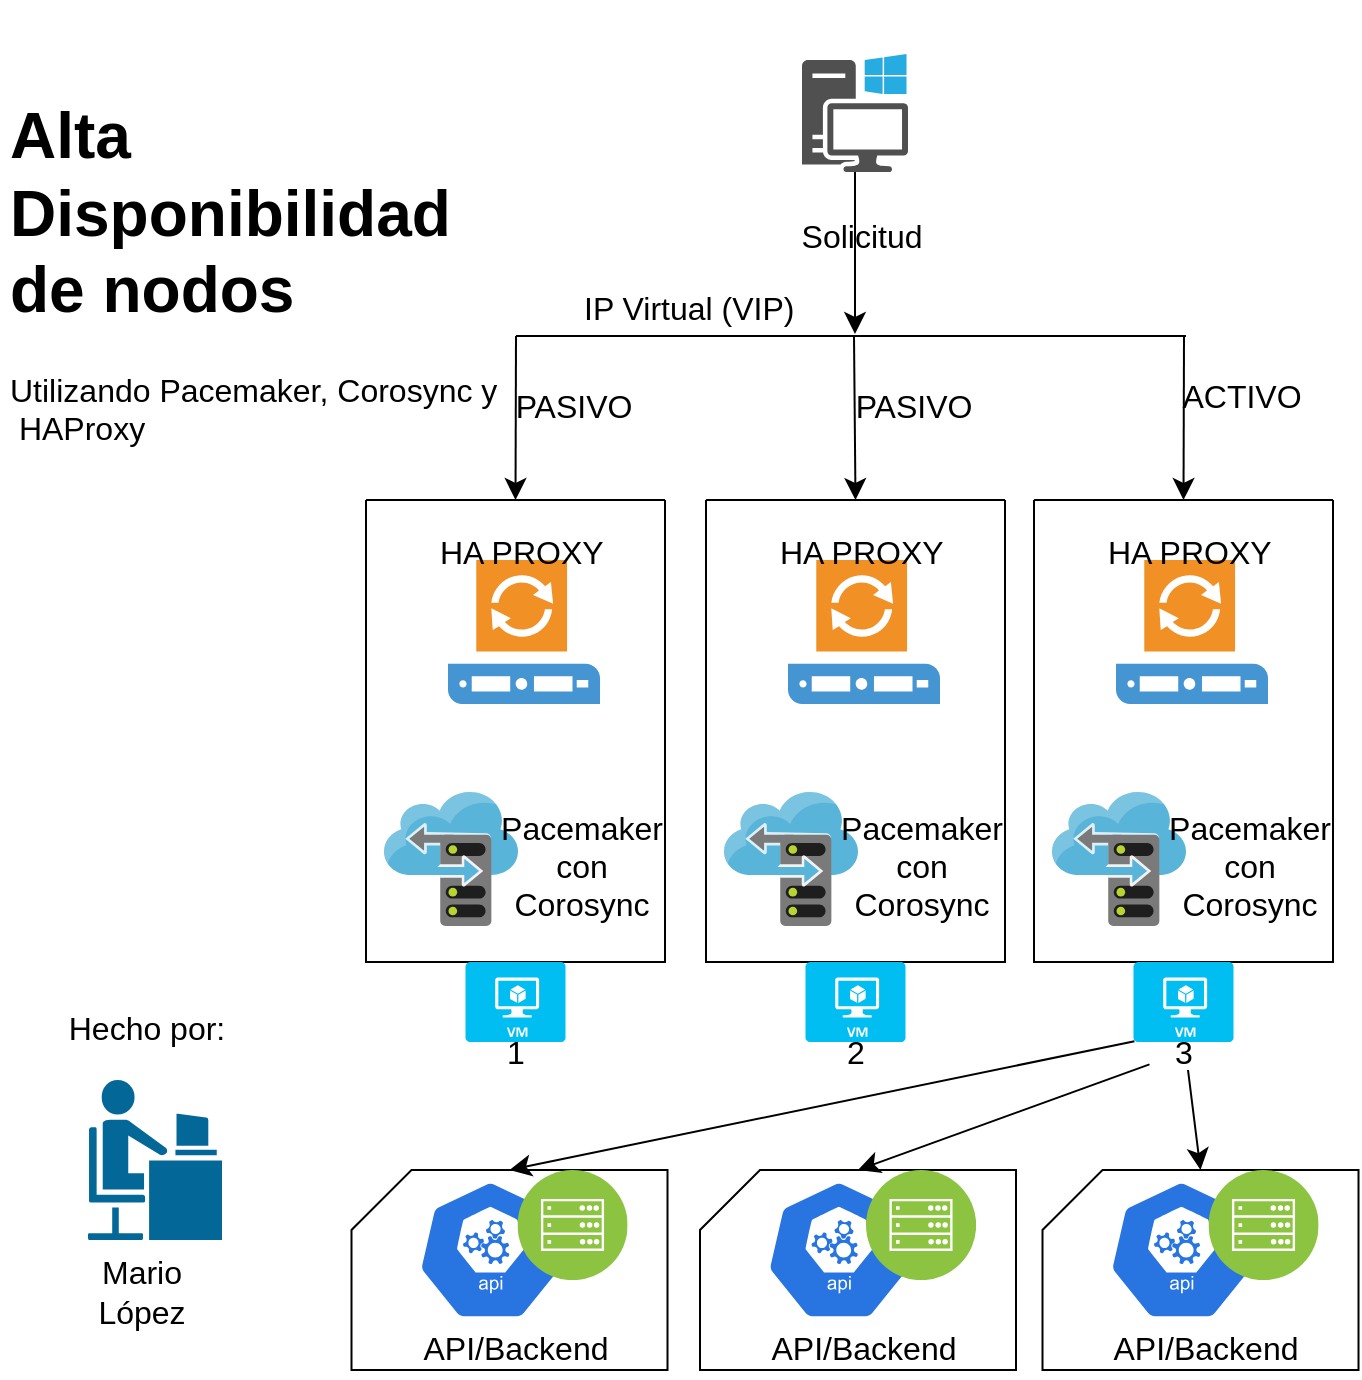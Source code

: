 <mxfile version="22.1.5" type="github">
  <diagram name="Page-1" id="j9gYifb2dknYmhebRNGi">
    <mxGraphModel dx="1864" dy="1267" grid="0" gridSize="10" guides="1" tooltips="1" connect="1" arrows="1" fold="1" page="0" pageScale="1" pageWidth="850" pageHeight="1100" math="0" shadow="0">
      <root>
        <mxCell id="0" />
        <mxCell id="1" parent="0" />
        <mxCell id="reVIk_PqN9V_czvuLYGr-11" style="edgeStyle=none;curved=1;rounded=0;orthogonalLoop=1;jettySize=auto;html=1;fontSize=12;startSize=8;endSize=8;" edge="1" parent="1" source="reVIk_PqN9V_czvuLYGr-1">
          <mxGeometry relative="1" as="geometry">
            <mxPoint x="142.5" y="56" as="targetPoint" />
          </mxGeometry>
        </mxCell>
        <mxCell id="reVIk_PqN9V_czvuLYGr-1" value="" style="sketch=0;pointerEvents=1;shadow=0;dashed=0;html=1;strokeColor=none;fillColor=#505050;labelPosition=center;verticalLabelPosition=bottom;verticalAlign=top;outlineConnect=0;align=center;shape=mxgraph.office.devices.workstation_pc;fontSize=16;" vertex="1" parent="1">
          <mxGeometry x="116" y="-84" width="53" height="59" as="geometry" />
        </mxCell>
        <mxCell id="reVIk_PqN9V_czvuLYGr-3" value="" style="swimlane;startSize=0;fontSize=16;" vertex="1" parent="1">
          <mxGeometry x="68" y="139" width="149.5" height="231" as="geometry" />
        </mxCell>
        <mxCell id="reVIk_PqN9V_czvuLYGr-4" value="" style="shadow=0;dashed=0;html=1;strokeColor=none;fillColor=#4495D1;labelPosition=center;verticalLabelPosition=bottom;verticalAlign=top;align=center;outlineConnect=0;shape=mxgraph.veeam.proxy_server;fontSize=16;" vertex="1" parent="reVIk_PqN9V_czvuLYGr-3">
          <mxGeometry x="41" y="30" width="76" height="72" as="geometry" />
        </mxCell>
        <mxCell id="reVIk_PqN9V_czvuLYGr-6" value="HA PROXY" style="text;strokeColor=none;fillColor=none;align=left;verticalAlign=middle;spacingLeft=4;spacingRight=4;overflow=hidden;points=[[0,0.5],[1,0.5]];portConstraint=eastwest;rotatable=0;whiteSpace=wrap;html=1;fontSize=16;" vertex="1" parent="reVIk_PqN9V_czvuLYGr-3">
          <mxGeometry x="30.5" y="11" width="97" height="30" as="geometry" />
        </mxCell>
        <mxCell id="reVIk_PqN9V_czvuLYGr-14" value="" style="image;sketch=0;aspect=fixed;html=1;points=[];align=center;fontSize=12;image=img/lib/mscae/Storage_sync_service.svg;" vertex="1" parent="reVIk_PqN9V_czvuLYGr-3">
          <mxGeometry x="9" y="146" width="67" height="67" as="geometry" />
        </mxCell>
        <mxCell id="reVIk_PqN9V_czvuLYGr-15" value="Pacemaker con Corosync" style="text;html=1;strokeColor=none;fillColor=none;align=center;verticalAlign=middle;whiteSpace=wrap;rounded=0;fontSize=16;" vertex="1" parent="reVIk_PqN9V_czvuLYGr-3">
          <mxGeometry x="78" y="168" width="60" height="30" as="geometry" />
        </mxCell>
        <mxCell id="reVIk_PqN9V_czvuLYGr-16" style="edgeStyle=none;curved=1;rounded=0;orthogonalLoop=1;jettySize=auto;html=1;exitX=0.25;exitY=1;exitDx=0;exitDy=0;fontSize=12;startSize=8;endSize=8;" edge="1" parent="reVIk_PqN9V_czvuLYGr-3" source="reVIk_PqN9V_czvuLYGr-15" target="reVIk_PqN9V_czvuLYGr-15">
          <mxGeometry relative="1" as="geometry" />
        </mxCell>
        <mxCell id="reVIk_PqN9V_czvuLYGr-5" value="" style="shape=image;verticalLabelPosition=bottom;labelBackgroundColor=default;verticalAlign=top;aspect=fixed;imageAspect=0;image=https://www.linuxpcfix.com/wp-content/uploads/2015/06/ha_cluster.png;" vertex="1" parent="1">
          <mxGeometry x="231.74" y="-111" width="148.01" height="146" as="geometry" />
        </mxCell>
        <mxCell id="reVIk_PqN9V_czvuLYGr-8" value="IP Virtual (VIP)" style="text;strokeColor=none;fillColor=none;align=left;verticalAlign=middle;spacingLeft=4;spacingRight=4;overflow=hidden;points=[[0,0.5],[1,0.5]];portConstraint=eastwest;rotatable=0;whiteSpace=wrap;html=1;fontSize=16;" vertex="1" parent="1">
          <mxGeometry x="1" y="28" width="122" height="30" as="geometry" />
        </mxCell>
        <mxCell id="reVIk_PqN9V_czvuLYGr-9" value="Solicitud" style="text;html=1;strokeColor=none;fillColor=none;align=center;verticalAlign=middle;whiteSpace=wrap;rounded=0;fontSize=16;" vertex="1" parent="1">
          <mxGeometry x="116" y="-3" width="60" height="19" as="geometry" />
        </mxCell>
        <mxCell id="reVIk_PqN9V_czvuLYGr-12" value="" style="endArrow=none;html=1;rounded=0;fontSize=12;startSize=8;endSize=8;curved=1;" edge="1" parent="1">
          <mxGeometry width="50" height="50" relative="1" as="geometry">
            <mxPoint x="-27" y="57" as="sourcePoint" />
            <mxPoint x="308" y="57" as="targetPoint" />
          </mxGeometry>
        </mxCell>
        <mxCell id="reVIk_PqN9V_czvuLYGr-13" value="" style="endArrow=classic;html=1;rounded=0;fontSize=12;startSize=8;endSize=8;curved=1;entryX=0.5;entryY=0;entryDx=0;entryDy=0;" edge="1" parent="1" target="reVIk_PqN9V_czvuLYGr-3">
          <mxGeometry width="50" height="50" relative="1" as="geometry">
            <mxPoint x="142" y="57" as="sourcePoint" />
            <mxPoint x="85" y="175" as="targetPoint" />
          </mxGeometry>
        </mxCell>
        <mxCell id="reVIk_PqN9V_czvuLYGr-24" value="" style="swimlane;startSize=0;fontSize=16;" vertex="1" parent="1">
          <mxGeometry x="232" y="139" width="149.5" height="231" as="geometry" />
        </mxCell>
        <mxCell id="reVIk_PqN9V_czvuLYGr-25" value="" style="shadow=0;dashed=0;html=1;strokeColor=none;fillColor=#4495D1;labelPosition=center;verticalLabelPosition=bottom;verticalAlign=top;align=center;outlineConnect=0;shape=mxgraph.veeam.proxy_server;fontSize=16;" vertex="1" parent="reVIk_PqN9V_czvuLYGr-24">
          <mxGeometry x="41" y="30" width="76" height="72" as="geometry" />
        </mxCell>
        <mxCell id="reVIk_PqN9V_czvuLYGr-26" value="HA PROXY" style="text;strokeColor=none;fillColor=none;align=left;verticalAlign=middle;spacingLeft=4;spacingRight=4;overflow=hidden;points=[[0,0.5],[1,0.5]];portConstraint=eastwest;rotatable=0;whiteSpace=wrap;html=1;fontSize=16;" vertex="1" parent="reVIk_PqN9V_czvuLYGr-24">
          <mxGeometry x="30.5" y="11" width="97" height="30" as="geometry" />
        </mxCell>
        <mxCell id="reVIk_PqN9V_czvuLYGr-27" value="" style="image;sketch=0;aspect=fixed;html=1;points=[];align=center;fontSize=12;image=img/lib/mscae/Storage_sync_service.svg;" vertex="1" parent="reVIk_PqN9V_czvuLYGr-24">
          <mxGeometry x="9" y="146" width="67" height="67" as="geometry" />
        </mxCell>
        <mxCell id="reVIk_PqN9V_czvuLYGr-28" value="Pacemaker con Corosync" style="text;html=1;strokeColor=none;fillColor=none;align=center;verticalAlign=middle;whiteSpace=wrap;rounded=0;fontSize=16;" vertex="1" parent="reVIk_PqN9V_czvuLYGr-24">
          <mxGeometry x="78" y="168" width="60" height="30" as="geometry" />
        </mxCell>
        <mxCell id="reVIk_PqN9V_czvuLYGr-29" style="edgeStyle=none;curved=1;rounded=0;orthogonalLoop=1;jettySize=auto;html=1;exitX=0.25;exitY=1;exitDx=0;exitDy=0;fontSize=12;startSize=8;endSize=8;" edge="1" parent="reVIk_PqN9V_czvuLYGr-24" source="reVIk_PqN9V_czvuLYGr-28" target="reVIk_PqN9V_czvuLYGr-28">
          <mxGeometry relative="1" as="geometry" />
        </mxCell>
        <mxCell id="reVIk_PqN9V_czvuLYGr-30" value="" style="swimlane;startSize=0;fontSize=16;" vertex="1" parent="1">
          <mxGeometry x="-102" y="139" width="149.5" height="231" as="geometry" />
        </mxCell>
        <mxCell id="reVIk_PqN9V_czvuLYGr-31" value="" style="shadow=0;dashed=0;html=1;strokeColor=none;fillColor=#4495D1;labelPosition=center;verticalLabelPosition=bottom;verticalAlign=top;align=center;outlineConnect=0;shape=mxgraph.veeam.proxy_server;fontSize=16;" vertex="1" parent="reVIk_PqN9V_czvuLYGr-30">
          <mxGeometry x="41" y="30" width="76" height="72" as="geometry" />
        </mxCell>
        <mxCell id="reVIk_PqN9V_czvuLYGr-32" value="HA PROXY" style="text;strokeColor=none;fillColor=none;align=left;verticalAlign=middle;spacingLeft=4;spacingRight=4;overflow=hidden;points=[[0,0.5],[1,0.5]];portConstraint=eastwest;rotatable=0;whiteSpace=wrap;html=1;fontSize=16;" vertex="1" parent="reVIk_PqN9V_czvuLYGr-30">
          <mxGeometry x="30.5" y="11" width="97" height="30" as="geometry" />
        </mxCell>
        <mxCell id="reVIk_PqN9V_czvuLYGr-33" value="" style="image;sketch=0;aspect=fixed;html=1;points=[];align=center;fontSize=12;image=img/lib/mscae/Storage_sync_service.svg;" vertex="1" parent="reVIk_PqN9V_czvuLYGr-30">
          <mxGeometry x="9" y="146" width="67" height="67" as="geometry" />
        </mxCell>
        <mxCell id="reVIk_PqN9V_czvuLYGr-34" value="Pacemaker con Corosync" style="text;html=1;strokeColor=none;fillColor=none;align=center;verticalAlign=middle;whiteSpace=wrap;rounded=0;fontSize=16;" vertex="1" parent="reVIk_PqN9V_czvuLYGr-30">
          <mxGeometry x="78" y="168" width="60" height="30" as="geometry" />
        </mxCell>
        <mxCell id="reVIk_PqN9V_czvuLYGr-35" style="edgeStyle=none;curved=1;rounded=0;orthogonalLoop=1;jettySize=auto;html=1;exitX=0.25;exitY=1;exitDx=0;exitDy=0;fontSize=12;startSize=8;endSize=8;" edge="1" parent="reVIk_PqN9V_czvuLYGr-30" source="reVIk_PqN9V_czvuLYGr-34" target="reVIk_PqN9V_czvuLYGr-34">
          <mxGeometry relative="1" as="geometry" />
        </mxCell>
        <mxCell id="reVIk_PqN9V_czvuLYGr-36" value="" style="endArrow=classic;html=1;rounded=0;fontSize=12;startSize=8;endSize=8;curved=1;entryX=0.5;entryY=0;entryDx=0;entryDy=0;" edge="1" parent="1" target="reVIk_PqN9V_czvuLYGr-30">
          <mxGeometry width="50" height="50" relative="1" as="geometry">
            <mxPoint x="-27" y="57" as="sourcePoint" />
            <mxPoint x="-78" y="71" as="targetPoint" />
          </mxGeometry>
        </mxCell>
        <mxCell id="reVIk_PqN9V_czvuLYGr-37" value="" style="endArrow=classic;html=1;rounded=0;fontSize=12;startSize=8;endSize=8;curved=1;entryX=0.5;entryY=0;entryDx=0;entryDy=0;" edge="1" parent="1" target="reVIk_PqN9V_czvuLYGr-24">
          <mxGeometry width="50" height="50" relative="1" as="geometry">
            <mxPoint x="307" y="57" as="sourcePoint" />
            <mxPoint x="302" y="45" as="targetPoint" />
          </mxGeometry>
        </mxCell>
        <mxCell id="reVIk_PqN9V_czvuLYGr-38" value="ACTIVO" style="text;html=1;strokeColor=none;fillColor=none;align=center;verticalAlign=middle;whiteSpace=wrap;rounded=0;fontSize=16;" vertex="1" parent="1">
          <mxGeometry x="306" y="72" width="60" height="30" as="geometry" />
        </mxCell>
        <mxCell id="reVIk_PqN9V_czvuLYGr-45" value="PASIVO" style="text;html=1;strokeColor=none;fillColor=none;align=center;verticalAlign=middle;whiteSpace=wrap;rounded=0;fontSize=16;" vertex="1" parent="1">
          <mxGeometry x="142" y="77" width="60" height="30" as="geometry" />
        </mxCell>
        <mxCell id="reVIk_PqN9V_czvuLYGr-46" value="PASIVO" style="text;html=1;strokeColor=none;fillColor=none;align=center;verticalAlign=middle;whiteSpace=wrap;rounded=0;fontSize=16;" vertex="1" parent="1">
          <mxGeometry x="-28" y="77" width="60" height="30" as="geometry" />
        </mxCell>
        <mxCell id="reVIk_PqN9V_czvuLYGr-47" value="" style="verticalLabelPosition=bottom;html=1;verticalAlign=top;align=center;strokeColor=none;fillColor=#00BEF2;shape=mxgraph.azure.virtual_machine;fontSize=16;" vertex="1" parent="1">
          <mxGeometry x="-52.25" y="370" width="50" height="40" as="geometry" />
        </mxCell>
        <mxCell id="reVIk_PqN9V_czvuLYGr-48" value="1" style="text;html=1;strokeColor=none;fillColor=none;align=center;verticalAlign=middle;whiteSpace=wrap;rounded=0;fontSize=16;" vertex="1" parent="1">
          <mxGeometry x="-44.25" y="407" width="34" height="16" as="geometry" />
        </mxCell>
        <mxCell id="reVIk_PqN9V_czvuLYGr-49" value="" style="verticalLabelPosition=bottom;html=1;verticalAlign=top;align=center;strokeColor=none;fillColor=#00BEF2;shape=mxgraph.azure.virtual_machine;fontSize=16;" vertex="1" parent="1">
          <mxGeometry x="117.75" y="370" width="50" height="40" as="geometry" />
        </mxCell>
        <mxCell id="reVIk_PqN9V_czvuLYGr-50" value="2" style="text;html=1;strokeColor=none;fillColor=none;align=center;verticalAlign=middle;whiteSpace=wrap;rounded=0;fontSize=16;" vertex="1" parent="1">
          <mxGeometry x="125.75" y="407" width="34" height="16" as="geometry" />
        </mxCell>
        <mxCell id="reVIk_PqN9V_czvuLYGr-51" value="" style="verticalLabelPosition=bottom;html=1;verticalAlign=top;align=center;strokeColor=none;fillColor=#00BEF2;shape=mxgraph.azure.virtual_machine;fontSize=16;" vertex="1" parent="1">
          <mxGeometry x="281.75" y="370" width="50" height="40" as="geometry" />
        </mxCell>
        <mxCell id="reVIk_PqN9V_czvuLYGr-52" value="3" style="text;html=1;strokeColor=none;fillColor=none;align=center;verticalAlign=middle;whiteSpace=wrap;rounded=0;fontSize=16;" vertex="1" parent="1">
          <mxGeometry x="289.75" y="407" width="34" height="16" as="geometry" />
        </mxCell>
        <mxCell id="reVIk_PqN9V_czvuLYGr-57" value="" style="shape=card;whiteSpace=wrap;html=1;fontSize=16;" vertex="1" parent="1">
          <mxGeometry x="65" y="474" width="158" height="100" as="geometry" />
        </mxCell>
        <mxCell id="reVIk_PqN9V_czvuLYGr-58" value="" style="sketch=0;html=1;dashed=0;whitespace=wrap;fillColor=#2875E2;strokeColor=#ffffff;points=[[0.005,0.63,0],[0.1,0.2,0],[0.9,0.2,0],[0.5,0,0],[0.995,0.63,0],[0.72,0.99,0],[0.5,1,0],[0.28,0.99,0]];verticalLabelPosition=bottom;align=center;verticalAlign=top;shape=mxgraph.kubernetes.icon;prIcon=api;fontSize=16;" vertex="1" parent="1">
          <mxGeometry x="98" y="478" width="73" height="72" as="geometry" />
        </mxCell>
        <mxCell id="reVIk_PqN9V_czvuLYGr-59" value="" style="image;aspect=fixed;perimeter=ellipsePerimeter;html=1;align=center;shadow=0;dashed=0;fontColor=#4277BB;labelBackgroundColor=default;fontSize=12;spacingTop=3;image=img/lib/ibm/infrastructure/mobile_backend.svg;" vertex="1" parent="1">
          <mxGeometry x="148" y="474" width="55" height="55" as="geometry" />
        </mxCell>
        <mxCell id="reVIk_PqN9V_czvuLYGr-60" value="API/Backend" style="text;html=1;strokeColor=none;fillColor=none;align=center;verticalAlign=middle;whiteSpace=wrap;rounded=0;fontSize=16;" vertex="1" parent="1">
          <mxGeometry x="116.75" y="548" width="60" height="30" as="geometry" />
        </mxCell>
        <mxCell id="reVIk_PqN9V_czvuLYGr-61" value="" style="shape=card;whiteSpace=wrap;html=1;fontSize=16;" vertex="1" parent="1">
          <mxGeometry x="-109.25" y="474" width="158" height="100" as="geometry" />
        </mxCell>
        <mxCell id="reVIk_PqN9V_czvuLYGr-62" value="" style="sketch=0;html=1;dashed=0;whitespace=wrap;fillColor=#2875E2;strokeColor=#ffffff;points=[[0.005,0.63,0],[0.1,0.2,0],[0.9,0.2,0],[0.5,0,0],[0.995,0.63,0],[0.72,0.99,0],[0.5,1,0],[0.28,0.99,0]];verticalLabelPosition=bottom;align=center;verticalAlign=top;shape=mxgraph.kubernetes.icon;prIcon=api;fontSize=16;" vertex="1" parent="1">
          <mxGeometry x="-76.25" y="478" width="73" height="72" as="geometry" />
        </mxCell>
        <mxCell id="reVIk_PqN9V_czvuLYGr-63" value="" style="image;aspect=fixed;perimeter=ellipsePerimeter;html=1;align=center;shadow=0;dashed=0;fontColor=#4277BB;labelBackgroundColor=default;fontSize=12;spacingTop=3;image=img/lib/ibm/infrastructure/mobile_backend.svg;" vertex="1" parent="1">
          <mxGeometry x="-26.25" y="474" width="55" height="55" as="geometry" />
        </mxCell>
        <mxCell id="reVIk_PqN9V_czvuLYGr-64" value="API/Backend" style="text;html=1;strokeColor=none;fillColor=none;align=center;verticalAlign=middle;whiteSpace=wrap;rounded=0;fontSize=16;" vertex="1" parent="1">
          <mxGeometry x="-57.5" y="548" width="60" height="30" as="geometry" />
        </mxCell>
        <mxCell id="reVIk_PqN9V_czvuLYGr-65" value="" style="shape=card;whiteSpace=wrap;html=1;fontSize=16;" vertex="1" parent="1">
          <mxGeometry x="236.25" y="474" width="158" height="100" as="geometry" />
        </mxCell>
        <mxCell id="reVIk_PqN9V_czvuLYGr-66" value="" style="sketch=0;html=1;dashed=0;whitespace=wrap;fillColor=#2875E2;strokeColor=#ffffff;points=[[0.005,0.63,0],[0.1,0.2,0],[0.9,0.2,0],[0.5,0,0],[0.995,0.63,0],[0.72,0.99,0],[0.5,1,0],[0.28,0.99,0]];verticalLabelPosition=bottom;align=center;verticalAlign=top;shape=mxgraph.kubernetes.icon;prIcon=api;fontSize=16;" vertex="1" parent="1">
          <mxGeometry x="269.25" y="478" width="73" height="72" as="geometry" />
        </mxCell>
        <mxCell id="reVIk_PqN9V_czvuLYGr-67" value="" style="image;aspect=fixed;perimeter=ellipsePerimeter;html=1;align=center;shadow=0;dashed=0;fontColor=#4277BB;labelBackgroundColor=default;fontSize=12;spacingTop=3;image=img/lib/ibm/infrastructure/mobile_backend.svg;" vertex="1" parent="1">
          <mxGeometry x="319.25" y="474" width="55" height="55" as="geometry" />
        </mxCell>
        <mxCell id="reVIk_PqN9V_czvuLYGr-68" value="API/Backend" style="text;html=1;strokeColor=none;fillColor=none;align=center;verticalAlign=middle;whiteSpace=wrap;rounded=0;fontSize=16;" vertex="1" parent="1">
          <mxGeometry x="288" y="548" width="60" height="30" as="geometry" />
        </mxCell>
        <mxCell id="reVIk_PqN9V_czvuLYGr-69" value="" style="endArrow=classic;html=1;rounded=0;fontSize=12;startSize=8;endSize=8;curved=1;exitX=0.01;exitY=0.99;exitDx=0;exitDy=0;exitPerimeter=0;entryX=0.5;entryY=0;entryDx=0;entryDy=0;entryPerimeter=0;" edge="1" parent="1" source="reVIk_PqN9V_czvuLYGr-51" target="reVIk_PqN9V_czvuLYGr-61">
          <mxGeometry width="50" height="50" relative="1" as="geometry">
            <mxPoint x="123" y="219" as="sourcePoint" />
            <mxPoint x="173" y="169" as="targetPoint" />
          </mxGeometry>
        </mxCell>
        <mxCell id="reVIk_PqN9V_czvuLYGr-70" style="edgeStyle=none;curved=1;rounded=0;orthogonalLoop=1;jettySize=auto;html=1;entryX=0.5;entryY=0;entryDx=0;entryDy=0;entryPerimeter=0;fontSize=12;startSize=8;endSize=8;" edge="1" parent="1" source="reVIk_PqN9V_czvuLYGr-52" target="reVIk_PqN9V_czvuLYGr-57">
          <mxGeometry relative="1" as="geometry" />
        </mxCell>
        <mxCell id="reVIk_PqN9V_czvuLYGr-71" style="edgeStyle=none;curved=1;rounded=0;orthogonalLoop=1;jettySize=auto;html=1;entryX=0.5;entryY=0;entryDx=0;entryDy=0;entryPerimeter=0;fontSize=12;startSize=8;endSize=8;" edge="1" parent="1" target="reVIk_PqN9V_czvuLYGr-65">
          <mxGeometry relative="1" as="geometry">
            <mxPoint x="309" y="424" as="sourcePoint" />
          </mxGeometry>
        </mxCell>
        <mxCell id="reVIk_PqN9V_czvuLYGr-72" value="&lt;h1&gt;Alta Disponibilidad de nodos&lt;/h1&gt;&lt;div&gt;Utilizando Pacemaker, Corosync y &amp;nbsp;HAProxy&lt;/div&gt;" style="text;html=1;strokeColor=none;fillColor=none;spacing=5;spacingTop=-20;whiteSpace=wrap;overflow=hidden;rounded=0;fontSize=16;" vertex="1" parent="1">
          <mxGeometry x="-285" y="-73" width="265" height="193" as="geometry" />
        </mxCell>
        <mxCell id="reVIk_PqN9V_czvuLYGr-76" value="" style="shape=mxgraph.cisco.people.androgenous_person;html=1;pointerEvents=1;dashed=0;fillColor=#036897;strokeColor=#ffffff;strokeWidth=2;verticalLabelPosition=bottom;verticalAlign=top;align=center;outlineConnect=0;fontSize=16;" vertex="1" parent="1">
          <mxGeometry x="-242" y="428" width="69" height="82" as="geometry" />
        </mxCell>
        <mxCell id="reVIk_PqN9V_czvuLYGr-77" value="Mario López" style="text;html=1;strokeColor=none;fillColor=none;align=center;verticalAlign=middle;whiteSpace=wrap;rounded=0;fontSize=16;" vertex="1" parent="1">
          <mxGeometry x="-244" y="520" width="60" height="30" as="geometry" />
        </mxCell>
        <mxCell id="reVIk_PqN9V_czvuLYGr-78" value="Hecho por:" style="text;html=1;strokeColor=none;fillColor=none;align=center;verticalAlign=middle;whiteSpace=wrap;rounded=0;fontSize=16;" vertex="1" parent="1">
          <mxGeometry x="-255" y="388" width="87" height="30" as="geometry" />
        </mxCell>
      </root>
    </mxGraphModel>
  </diagram>
</mxfile>
